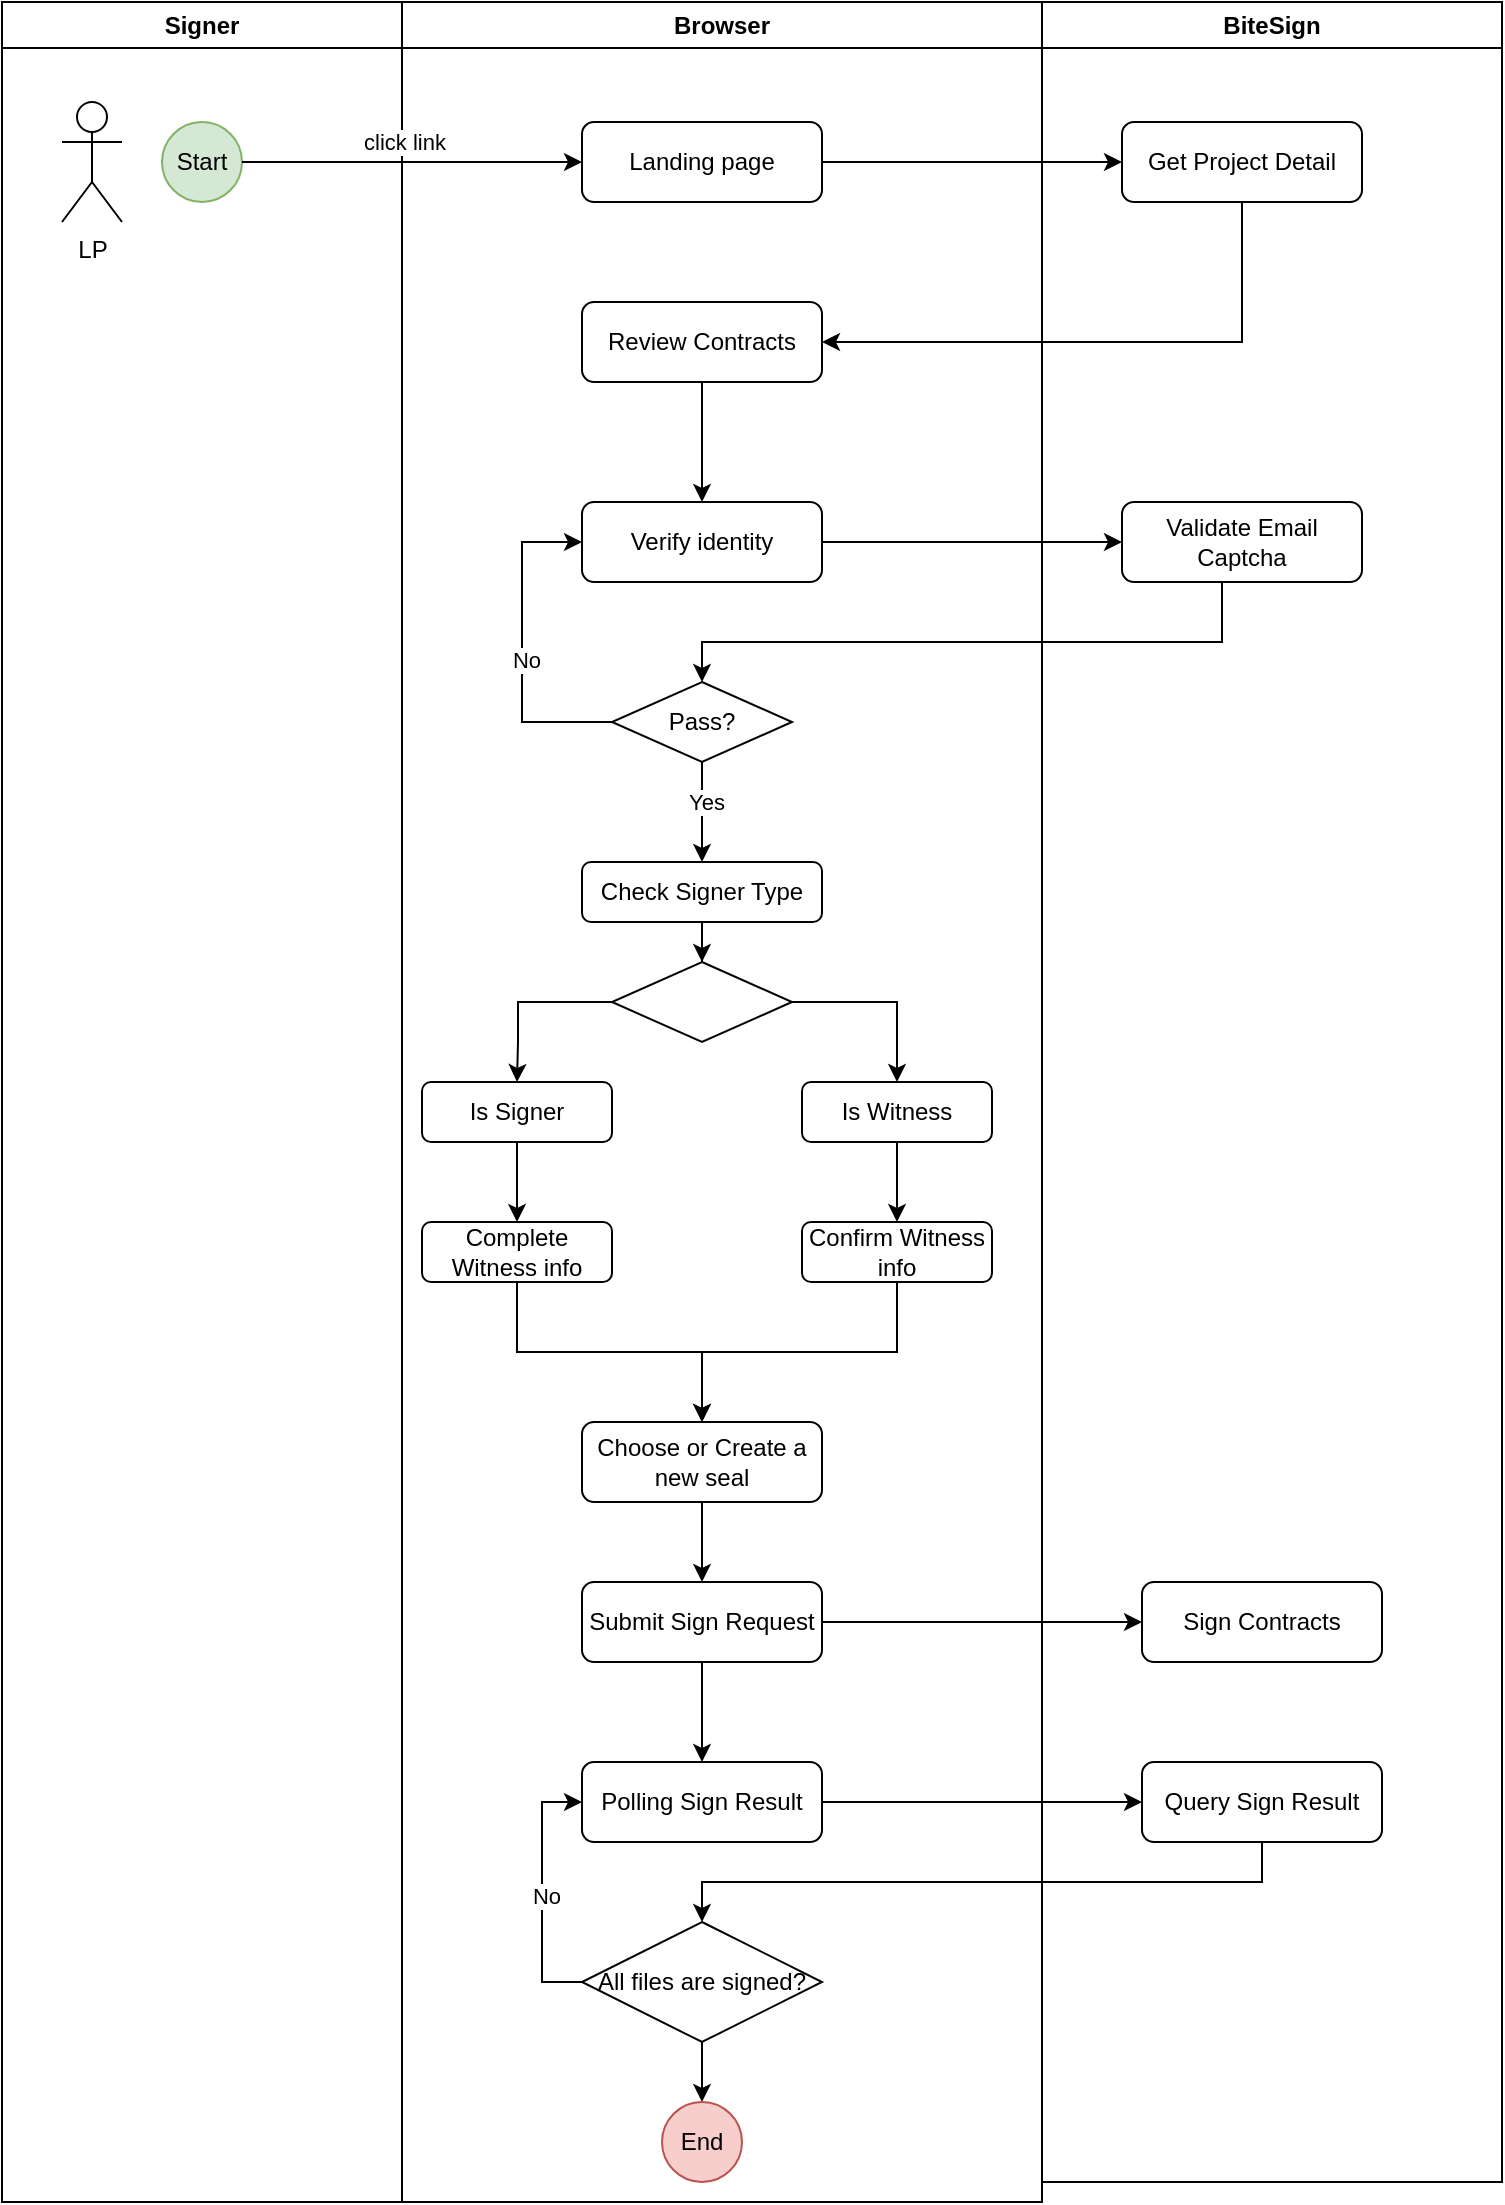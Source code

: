 <mxfile version="22.0.4" type="github">
  <diagram id="C5RBs43oDa-KdzZeNtuy" name="Page-1">
    <mxGraphModel dx="2821" dy="876" grid="1" gridSize="10" guides="1" tooltips="1" connect="1" arrows="1" fold="1" page="1" pageScale="1" pageWidth="827" pageHeight="1169" math="0" shadow="0">
      <root>
        <mxCell id="WIyWlLk6GJQsqaUBKTNV-0" />
        <mxCell id="WIyWlLk6GJQsqaUBKTNV-1" parent="WIyWlLk6GJQsqaUBKTNV-0" />
        <mxCell id="IFubXQlaSxFdfCu9NMVE-1" value="Browser" style="swimlane;whiteSpace=wrap;html=1;" parent="WIyWlLk6GJQsqaUBKTNV-1" vertex="1">
          <mxGeometry x="-250" y="60" width="320" height="1100" as="geometry" />
        </mxCell>
        <mxCell id="IFubXQlaSxFdfCu9NMVE-6" value="Landing page" style="rounded=1;whiteSpace=wrap;html=1;fontSize=12;glass=0;strokeWidth=1;shadow=0;" parent="IFubXQlaSxFdfCu9NMVE-1" vertex="1">
          <mxGeometry x="90" y="60" width="120" height="40" as="geometry" />
        </mxCell>
        <mxCell id="IFubXQlaSxFdfCu9NMVE-10" value="Review Contracts" style="rounded=1;whiteSpace=wrap;html=1;fontSize=12;glass=0;strokeWidth=1;shadow=0;" parent="IFubXQlaSxFdfCu9NMVE-1" vertex="1">
          <mxGeometry x="90" y="150" width="120" height="40" as="geometry" />
        </mxCell>
        <mxCell id="WIyWlLk6GJQsqaUBKTNV-7" value="Verify identity" style="rounded=1;whiteSpace=wrap;html=1;fontSize=12;glass=0;strokeWidth=1;shadow=0;" parent="IFubXQlaSxFdfCu9NMVE-1" vertex="1">
          <mxGeometry x="90" y="250" width="120" height="40" as="geometry" />
        </mxCell>
        <mxCell id="IFubXQlaSxFdfCu9NMVE-14" value="" style="edgeStyle=orthogonalEdgeStyle;rounded=0;orthogonalLoop=1;jettySize=auto;html=1;" parent="IFubXQlaSxFdfCu9NMVE-1" source="IFubXQlaSxFdfCu9NMVE-10" target="WIyWlLk6GJQsqaUBKTNV-7" edge="1">
          <mxGeometry relative="1" as="geometry" />
        </mxCell>
        <mxCell id="eDTz3KXcnky1H74Q79L--0" style="edgeStyle=orthogonalEdgeStyle;rounded=0;orthogonalLoop=1;jettySize=auto;html=1;entryX=0;entryY=0.5;entryDx=0;entryDy=0;" edge="1" parent="IFubXQlaSxFdfCu9NMVE-1" source="IFubXQlaSxFdfCu9NMVE-15" target="WIyWlLk6GJQsqaUBKTNV-7">
          <mxGeometry relative="1" as="geometry">
            <Array as="points">
              <mxPoint x="60" y="360" />
              <mxPoint x="60" y="270" />
            </Array>
          </mxGeometry>
        </mxCell>
        <mxCell id="eDTz3KXcnky1H74Q79L--1" value="No" style="edgeLabel;html=1;align=center;verticalAlign=middle;resizable=0;points=[];" vertex="1" connectable="0" parent="eDTz3KXcnky1H74Q79L--0">
          <mxGeometry x="-0.076" y="-2" relative="1" as="geometry">
            <mxPoint as="offset" />
          </mxGeometry>
        </mxCell>
        <mxCell id="IFubXQlaSxFdfCu9NMVE-15" value="Pass?" style="rhombus;whiteSpace=wrap;html=1;" parent="IFubXQlaSxFdfCu9NMVE-1" vertex="1">
          <mxGeometry x="105" y="340" width="90" height="40" as="geometry" />
        </mxCell>
        <mxCell id="SvkUa8s9odM_P-bIlIOt-1" value="Choose or Create a new seal" style="rounded=1;whiteSpace=wrap;html=1;fontSize=12;glass=0;strokeWidth=1;shadow=0;" parent="IFubXQlaSxFdfCu9NMVE-1" vertex="1">
          <mxGeometry x="90" y="710" width="120" height="40" as="geometry" />
        </mxCell>
        <mxCell id="SvkUa8s9odM_P-bIlIOt-5" value="Submit Sign Request" style="rounded=1;whiteSpace=wrap;html=1;fontSize=12;glass=0;strokeWidth=1;shadow=0;" parent="IFubXQlaSxFdfCu9NMVE-1" vertex="1">
          <mxGeometry x="90" y="790" width="120" height="40" as="geometry" />
        </mxCell>
        <mxCell id="SvkUa8s9odM_P-bIlIOt-6" value="" style="edgeStyle=orthogonalEdgeStyle;rounded=0;orthogonalLoop=1;jettySize=auto;html=1;" parent="IFubXQlaSxFdfCu9NMVE-1" source="SvkUa8s9odM_P-bIlIOt-1" target="SvkUa8s9odM_P-bIlIOt-5" edge="1">
          <mxGeometry relative="1" as="geometry" />
        </mxCell>
        <mxCell id="SvkUa8s9odM_P-bIlIOt-7" value="Polling Sign Result" style="rounded=1;whiteSpace=wrap;html=1;fontSize=12;glass=0;strokeWidth=1;shadow=0;" parent="IFubXQlaSxFdfCu9NMVE-1" vertex="1">
          <mxGeometry x="90" y="880" width="120" height="40" as="geometry" />
        </mxCell>
        <mxCell id="SvkUa8s9odM_P-bIlIOt-10" value="" style="edgeStyle=orthogonalEdgeStyle;rounded=0;orthogonalLoop=1;jettySize=auto;html=1;" parent="IFubXQlaSxFdfCu9NMVE-1" source="SvkUa8s9odM_P-bIlIOt-5" target="SvkUa8s9odM_P-bIlIOt-7" edge="1">
          <mxGeometry relative="1" as="geometry" />
        </mxCell>
        <mxCell id="eDTz3KXcnky1H74Q79L--3" value="" style="edgeStyle=orthogonalEdgeStyle;rounded=0;orthogonalLoop=1;jettySize=auto;html=1;" edge="1" parent="IFubXQlaSxFdfCu9NMVE-1" source="IFubXQlaSxFdfCu9NMVE-15">
          <mxGeometry relative="1" as="geometry">
            <mxPoint x="330" y="470" as="sourcePoint" />
            <mxPoint x="150" y="430" as="targetPoint" />
          </mxGeometry>
        </mxCell>
        <mxCell id="eDTz3KXcnky1H74Q79L--4" value="Yes" style="edgeLabel;html=1;align=center;verticalAlign=middle;resizable=0;points=[];" vertex="1" connectable="0" parent="eDTz3KXcnky1H74Q79L--3">
          <mxGeometry x="-0.222" y="2" relative="1" as="geometry">
            <mxPoint as="offset" />
          </mxGeometry>
        </mxCell>
        <mxCell id="eDTz3KXcnky1H74Q79L--8" value="" style="edgeStyle=orthogonalEdgeStyle;rounded=0;orthogonalLoop=1;jettySize=auto;html=1;" edge="1" parent="IFubXQlaSxFdfCu9NMVE-1" source="eDTz3KXcnky1H74Q79L--5" target="eDTz3KXcnky1H74Q79L--7">
          <mxGeometry relative="1" as="geometry" />
        </mxCell>
        <mxCell id="eDTz3KXcnky1H74Q79L--5" value="Check Signer Type" style="rounded=1;whiteSpace=wrap;html=1;fontSize=12;glass=0;strokeWidth=1;shadow=0;" vertex="1" parent="IFubXQlaSxFdfCu9NMVE-1">
          <mxGeometry x="90" y="430" width="120" height="30" as="geometry" />
        </mxCell>
        <mxCell id="eDTz3KXcnky1H74Q79L--11" style="edgeStyle=orthogonalEdgeStyle;rounded=0;orthogonalLoop=1;jettySize=auto;html=1;entryX=0.5;entryY=0;entryDx=0;entryDy=0;" edge="1" parent="IFubXQlaSxFdfCu9NMVE-1" source="eDTz3KXcnky1H74Q79L--7" target="eDTz3KXcnky1H74Q79L--10">
          <mxGeometry relative="1" as="geometry" />
        </mxCell>
        <mxCell id="eDTz3KXcnky1H74Q79L--13" style="edgeStyle=orthogonalEdgeStyle;rounded=0;orthogonalLoop=1;jettySize=auto;html=1;entryX=0.5;entryY=0;entryDx=0;entryDy=0;" edge="1" parent="IFubXQlaSxFdfCu9NMVE-1" source="eDTz3KXcnky1H74Q79L--7" target="eDTz3KXcnky1H74Q79L--9">
          <mxGeometry relative="1" as="geometry">
            <Array as="points">
              <mxPoint x="58" y="500" />
              <mxPoint x="58" y="520" />
            </Array>
          </mxGeometry>
        </mxCell>
        <mxCell id="eDTz3KXcnky1H74Q79L--7" value="" style="rhombus;whiteSpace=wrap;html=1;" vertex="1" parent="IFubXQlaSxFdfCu9NMVE-1">
          <mxGeometry x="105" y="480" width="90" height="40" as="geometry" />
        </mxCell>
        <mxCell id="eDTz3KXcnky1H74Q79L--17" value="" style="edgeStyle=orthogonalEdgeStyle;rounded=0;orthogonalLoop=1;jettySize=auto;html=1;" edge="1" parent="IFubXQlaSxFdfCu9NMVE-1" source="eDTz3KXcnky1H74Q79L--9" target="eDTz3KXcnky1H74Q79L--14">
          <mxGeometry relative="1" as="geometry" />
        </mxCell>
        <mxCell id="eDTz3KXcnky1H74Q79L--9" value="Is Signer" style="rounded=1;whiteSpace=wrap;html=1;fontSize=12;glass=0;strokeWidth=1;shadow=0;" vertex="1" parent="IFubXQlaSxFdfCu9NMVE-1">
          <mxGeometry x="10" y="540" width="95" height="30" as="geometry" />
        </mxCell>
        <mxCell id="eDTz3KXcnky1H74Q79L--16" value="" style="edgeStyle=orthogonalEdgeStyle;rounded=0;orthogonalLoop=1;jettySize=auto;html=1;" edge="1" parent="IFubXQlaSxFdfCu9NMVE-1" source="eDTz3KXcnky1H74Q79L--10" target="eDTz3KXcnky1H74Q79L--15">
          <mxGeometry relative="1" as="geometry" />
        </mxCell>
        <mxCell id="eDTz3KXcnky1H74Q79L--10" value="Is Witness" style="rounded=1;whiteSpace=wrap;html=1;fontSize=12;glass=0;strokeWidth=1;shadow=0;" vertex="1" parent="IFubXQlaSxFdfCu9NMVE-1">
          <mxGeometry x="200" y="540" width="95" height="30" as="geometry" />
        </mxCell>
        <mxCell id="eDTz3KXcnky1H74Q79L--20" style="edgeStyle=orthogonalEdgeStyle;rounded=0;orthogonalLoop=1;jettySize=auto;html=1;" edge="1" parent="IFubXQlaSxFdfCu9NMVE-1" source="eDTz3KXcnky1H74Q79L--14" target="SvkUa8s9odM_P-bIlIOt-1">
          <mxGeometry relative="1" as="geometry" />
        </mxCell>
        <mxCell id="eDTz3KXcnky1H74Q79L--14" value="Complete Witness info" style="rounded=1;whiteSpace=wrap;html=1;fontSize=12;glass=0;strokeWidth=1;shadow=0;" vertex="1" parent="IFubXQlaSxFdfCu9NMVE-1">
          <mxGeometry x="10" y="610" width="95" height="30" as="geometry" />
        </mxCell>
        <mxCell id="eDTz3KXcnky1H74Q79L--21" style="edgeStyle=orthogonalEdgeStyle;rounded=0;orthogonalLoop=1;jettySize=auto;html=1;entryX=0.5;entryY=0;entryDx=0;entryDy=0;" edge="1" parent="IFubXQlaSxFdfCu9NMVE-1" source="eDTz3KXcnky1H74Q79L--15" target="SvkUa8s9odM_P-bIlIOt-1">
          <mxGeometry relative="1" as="geometry" />
        </mxCell>
        <mxCell id="eDTz3KXcnky1H74Q79L--15" value="Confirm Witness info" style="rounded=1;whiteSpace=wrap;html=1;fontSize=12;glass=0;strokeWidth=1;shadow=0;" vertex="1" parent="IFubXQlaSxFdfCu9NMVE-1">
          <mxGeometry x="200" y="610" width="95" height="30" as="geometry" />
        </mxCell>
        <mxCell id="IFubXQlaSxFdfCu9NMVE-2" value="BiteSign" style="swimlane;whiteSpace=wrap;html=1;" parent="WIyWlLk6GJQsqaUBKTNV-1" vertex="1">
          <mxGeometry x="70" y="60" width="230" height="1090" as="geometry" />
        </mxCell>
        <mxCell id="WIyWlLk6GJQsqaUBKTNV-3" value="Get Project Detail" style="rounded=1;whiteSpace=wrap;html=1;fontSize=12;glass=0;strokeWidth=1;shadow=0;" parent="IFubXQlaSxFdfCu9NMVE-2" vertex="1">
          <mxGeometry x="40" y="60" width="120" height="40" as="geometry" />
        </mxCell>
        <mxCell id="IFubXQlaSxFdfCu9NMVE-22" value="Validate Email Captcha" style="rounded=1;whiteSpace=wrap;html=1;fontSize=12;glass=0;strokeWidth=1;shadow=0;" parent="IFubXQlaSxFdfCu9NMVE-2" vertex="1">
          <mxGeometry x="40" y="250" width="120" height="40" as="geometry" />
        </mxCell>
        <mxCell id="IFubXQlaSxFdfCu9NMVE-41" value="Sign Contracts" style="rounded=1;whiteSpace=wrap;html=1;fontSize=12;glass=0;strokeWidth=1;shadow=0;" parent="IFubXQlaSxFdfCu9NMVE-2" vertex="1">
          <mxGeometry x="50" y="790" width="120" height="40" as="geometry" />
        </mxCell>
        <mxCell id="IFubXQlaSxFdfCu9NMVE-45" value="Query Sign Result" style="rounded=1;whiteSpace=wrap;html=1;fontSize=12;glass=0;strokeWidth=1;shadow=0;" parent="IFubXQlaSxFdfCu9NMVE-2" vertex="1">
          <mxGeometry x="50" y="880" width="120" height="40" as="geometry" />
        </mxCell>
        <mxCell id="IFubXQlaSxFdfCu9NMVE-3" value="Signer" style="swimlane;whiteSpace=wrap;html=1;" parent="WIyWlLk6GJQsqaUBKTNV-1" vertex="1">
          <mxGeometry x="-450" y="60" width="200" height="1100" as="geometry" />
        </mxCell>
        <mxCell id="IFubXQlaSxFdfCu9NMVE-4" value="Start" style="ellipse;whiteSpace=wrap;html=1;aspect=fixed;fillColor=#d5e8d4;strokeColor=#82b366;" parent="IFubXQlaSxFdfCu9NMVE-3" vertex="1">
          <mxGeometry x="80" y="60" width="40" height="40" as="geometry" />
        </mxCell>
        <mxCell id="IFubXQlaSxFdfCu9NMVE-52" value="LP" style="shape=umlActor;verticalLabelPosition=bottom;verticalAlign=top;html=1;outlineConnect=0;" parent="IFubXQlaSxFdfCu9NMVE-3" vertex="1">
          <mxGeometry x="30" y="50" width="30" height="60" as="geometry" />
        </mxCell>
        <mxCell id="IFubXQlaSxFdfCu9NMVE-7" style="edgeStyle=orthogonalEdgeStyle;rounded=0;orthogonalLoop=1;jettySize=auto;html=1;" parent="WIyWlLk6GJQsqaUBKTNV-1" source="IFubXQlaSxFdfCu9NMVE-4" target="IFubXQlaSxFdfCu9NMVE-6" edge="1">
          <mxGeometry relative="1" as="geometry" />
        </mxCell>
        <mxCell id="IFubXQlaSxFdfCu9NMVE-8" value="click link" style="edgeLabel;html=1;align=center;verticalAlign=middle;resizable=0;points=[];" parent="IFubXQlaSxFdfCu9NMVE-7" vertex="1" connectable="0">
          <mxGeometry x="0.017" y="-2" relative="1" as="geometry">
            <mxPoint x="-6" y="-12" as="offset" />
          </mxGeometry>
        </mxCell>
        <mxCell id="IFubXQlaSxFdfCu9NMVE-9" style="edgeStyle=orthogonalEdgeStyle;rounded=0;orthogonalLoop=1;jettySize=auto;html=1;entryX=0;entryY=0.5;entryDx=0;entryDy=0;" parent="WIyWlLk6GJQsqaUBKTNV-1" source="IFubXQlaSxFdfCu9NMVE-6" target="WIyWlLk6GJQsqaUBKTNV-3" edge="1">
          <mxGeometry relative="1" as="geometry" />
        </mxCell>
        <mxCell id="IFubXQlaSxFdfCu9NMVE-11" value="" style="edgeStyle=orthogonalEdgeStyle;rounded=0;orthogonalLoop=1;jettySize=auto;html=1;" parent="WIyWlLk6GJQsqaUBKTNV-1" source="WIyWlLk6GJQsqaUBKTNV-3" target="IFubXQlaSxFdfCu9NMVE-10" edge="1">
          <mxGeometry relative="1" as="geometry">
            <Array as="points">
              <mxPoint x="170" y="230" />
            </Array>
          </mxGeometry>
        </mxCell>
        <mxCell id="IFubXQlaSxFdfCu9NMVE-23" style="edgeStyle=orthogonalEdgeStyle;rounded=0;orthogonalLoop=1;jettySize=auto;html=1;entryX=0;entryY=0.5;entryDx=0;entryDy=0;" parent="WIyWlLk6GJQsqaUBKTNV-1" source="WIyWlLk6GJQsqaUBKTNV-7" target="IFubXQlaSxFdfCu9NMVE-22" edge="1">
          <mxGeometry relative="1" as="geometry">
            <Array as="points">
              <mxPoint x="30" y="330" />
              <mxPoint x="30" y="330" />
            </Array>
          </mxGeometry>
        </mxCell>
        <mxCell id="IFubXQlaSxFdfCu9NMVE-26" style="edgeStyle=orthogonalEdgeStyle;rounded=0;orthogonalLoop=1;jettySize=auto;html=1;entryX=0.5;entryY=0;entryDx=0;entryDy=0;" parent="WIyWlLk6GJQsqaUBKTNV-1" source="IFubXQlaSxFdfCu9NMVE-22" target="IFubXQlaSxFdfCu9NMVE-15" edge="1">
          <mxGeometry relative="1" as="geometry">
            <Array as="points">
              <mxPoint x="160" y="380" />
              <mxPoint x="-100" y="380" />
            </Array>
          </mxGeometry>
        </mxCell>
        <mxCell id="IFubXQlaSxFdfCu9NMVE-42" style="edgeStyle=orthogonalEdgeStyle;rounded=0;orthogonalLoop=1;jettySize=auto;html=1;entryX=0;entryY=0.5;entryDx=0;entryDy=0;" parent="WIyWlLk6GJQsqaUBKTNV-1" source="SvkUa8s9odM_P-bIlIOt-5" target="IFubXQlaSxFdfCu9NMVE-41" edge="1">
          <mxGeometry relative="1" as="geometry" />
        </mxCell>
        <mxCell id="IFubXQlaSxFdfCu9NMVE-48" style="edgeStyle=orthogonalEdgeStyle;rounded=0;orthogonalLoop=1;jettySize=auto;html=1;entryX=0;entryY=0.5;entryDx=0;entryDy=0;" parent="WIyWlLk6GJQsqaUBKTNV-1" source="SvkUa8s9odM_P-bIlIOt-8" target="SvkUa8s9odM_P-bIlIOt-7" edge="1">
          <mxGeometry relative="1" as="geometry">
            <Array as="points">
              <mxPoint x="-180" y="1050" />
              <mxPoint x="-180" y="960" />
            </Array>
          </mxGeometry>
        </mxCell>
        <mxCell id="IFubXQlaSxFdfCu9NMVE-49" value="No" style="edgeLabel;html=1;align=center;verticalAlign=middle;resizable=0;points=[];" parent="IFubXQlaSxFdfCu9NMVE-48" vertex="1" connectable="0">
          <mxGeometry x="-0.031" y="-2" relative="1" as="geometry">
            <mxPoint as="offset" />
          </mxGeometry>
        </mxCell>
        <mxCell id="IFubXQlaSxFdfCu9NMVE-50" value="" style="edgeStyle=orthogonalEdgeStyle;rounded=0;orthogonalLoop=1;jettySize=auto;html=1;" parent="WIyWlLk6GJQsqaUBKTNV-1" source="SvkUa8s9odM_P-bIlIOt-8" target="IFubXQlaSxFdfCu9NMVE-0" edge="1">
          <mxGeometry relative="1" as="geometry" />
        </mxCell>
        <mxCell id="SvkUa8s9odM_P-bIlIOt-8" value="All files are signed?" style="rhombus;whiteSpace=wrap;html=1;" parent="WIyWlLk6GJQsqaUBKTNV-1" vertex="1">
          <mxGeometry x="-160" y="1020" width="120" height="60" as="geometry" />
        </mxCell>
        <mxCell id="IFubXQlaSxFdfCu9NMVE-0" value="End" style="ellipse;whiteSpace=wrap;html=1;aspect=fixed;fillColor=#f8cecc;strokeColor=#b85450;" parent="WIyWlLk6GJQsqaUBKTNV-1" vertex="1">
          <mxGeometry x="-120" y="1110" width="40" height="40" as="geometry" />
        </mxCell>
        <mxCell id="IFubXQlaSxFdfCu9NMVE-46" style="edgeStyle=orthogonalEdgeStyle;rounded=0;orthogonalLoop=1;jettySize=auto;html=1;" parent="WIyWlLk6GJQsqaUBKTNV-1" source="SvkUa8s9odM_P-bIlIOt-7" target="IFubXQlaSxFdfCu9NMVE-45" edge="1">
          <mxGeometry relative="1" as="geometry" />
        </mxCell>
        <mxCell id="IFubXQlaSxFdfCu9NMVE-47" style="edgeStyle=orthogonalEdgeStyle;rounded=0;orthogonalLoop=1;jettySize=auto;html=1;entryX=0.5;entryY=0;entryDx=0;entryDy=0;" parent="WIyWlLk6GJQsqaUBKTNV-1" source="IFubXQlaSxFdfCu9NMVE-45" target="SvkUa8s9odM_P-bIlIOt-8" edge="1">
          <mxGeometry relative="1" as="geometry">
            <Array as="points">
              <mxPoint x="180" y="1000" />
              <mxPoint x="-100" y="1000" />
            </Array>
          </mxGeometry>
        </mxCell>
      </root>
    </mxGraphModel>
  </diagram>
</mxfile>
